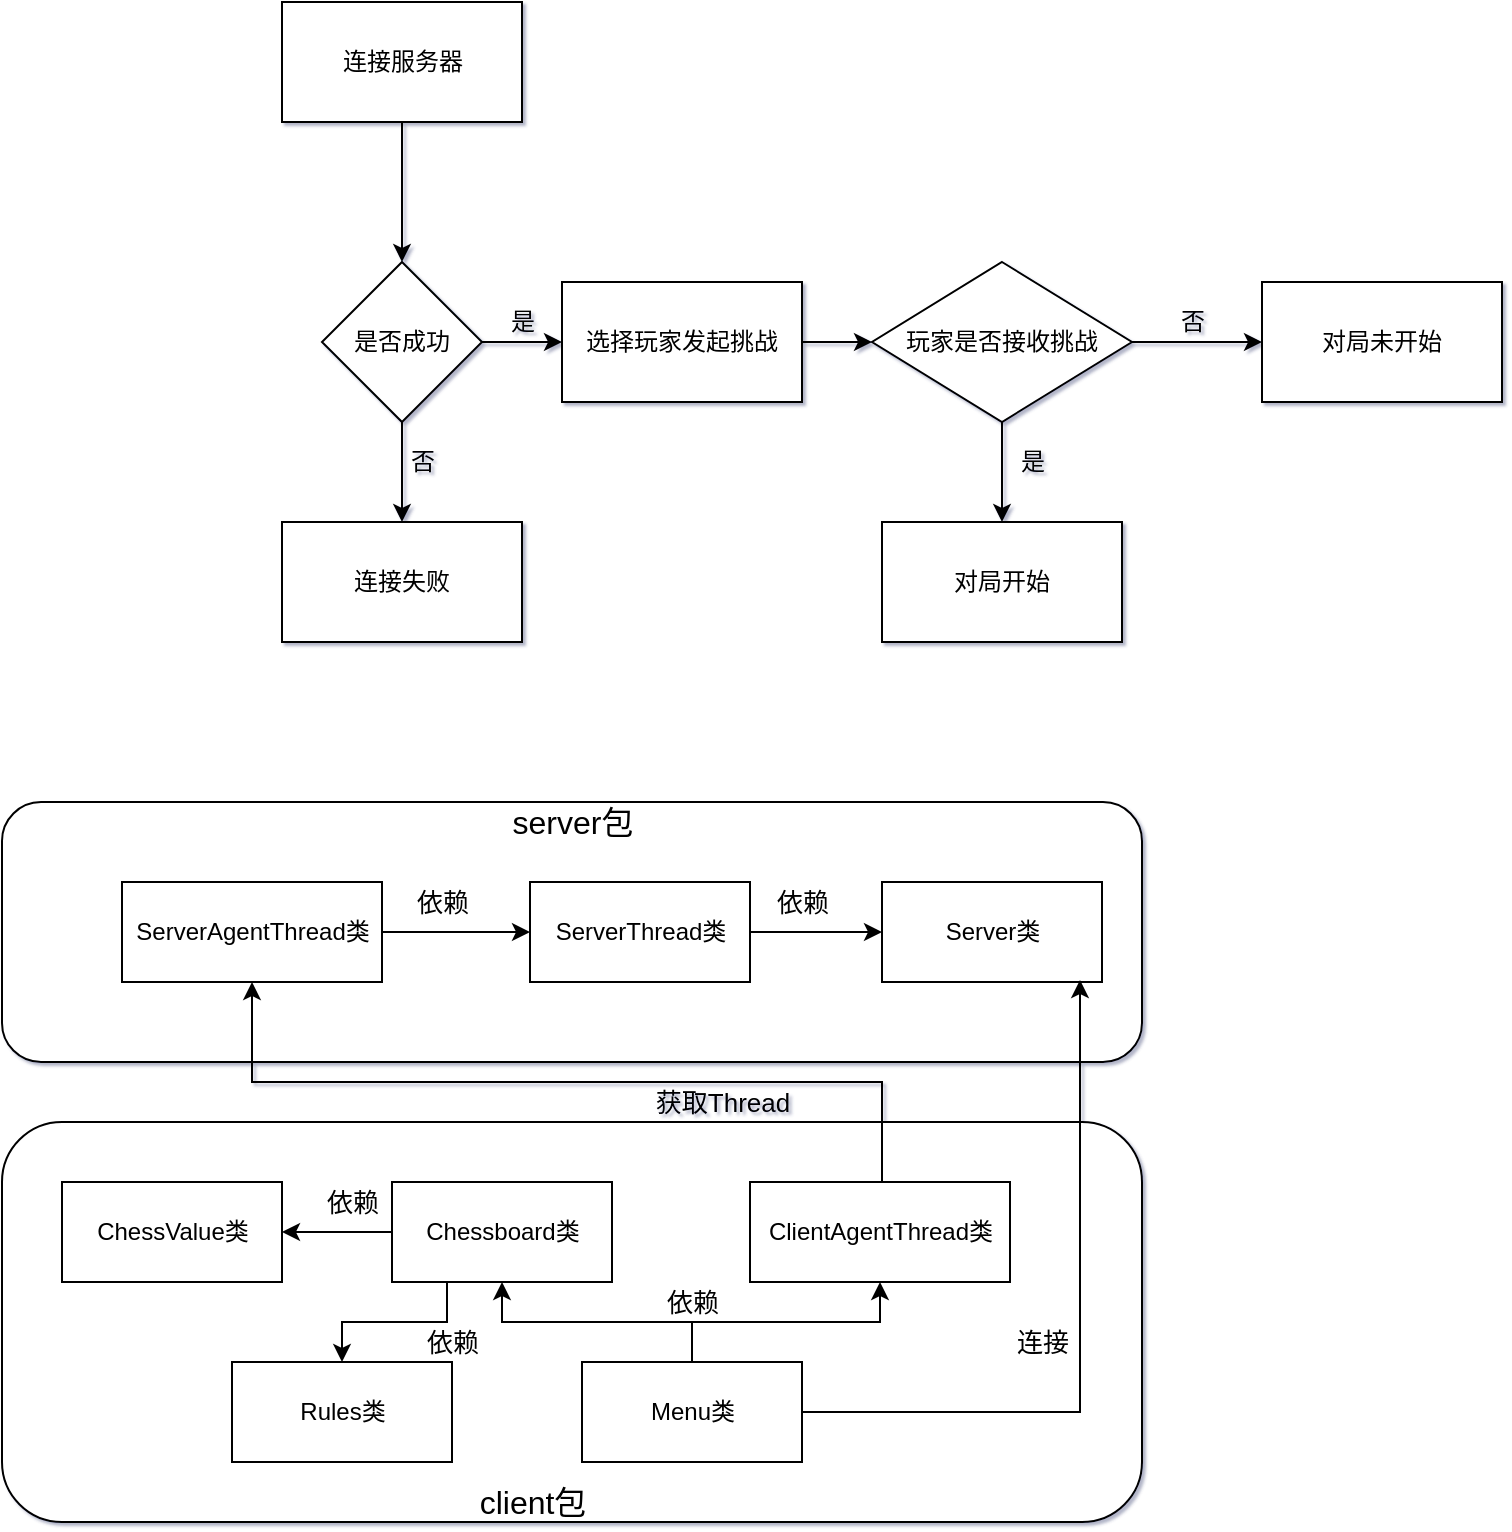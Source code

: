 <mxfile version="18.1.3" type="github">
  <diagram id="6qBIIyij7JlT-GvtMwbE" name="第 1 页">
    <mxGraphModel dx="1122" dy="604" grid="1" gridSize="10" guides="1" tooltips="1" connect="1" arrows="1" fold="1" page="1" pageScale="1" pageWidth="827" pageHeight="1169" background="none" math="0" shadow="1">
      <root>
        <mxCell id="0" />
        <mxCell id="1" parent="0" />
        <mxCell id="x7iVse55aIPZz-lThM-Q-39" value="" style="rounded=1;whiteSpace=wrap;fontSize=16;" vertex="1" parent="1">
          <mxGeometry x="40" y="670" width="570" height="200" as="geometry" />
        </mxCell>
        <mxCell id="x7iVse55aIPZz-lThM-Q-35" value="" style="rounded=1;whiteSpace=wrap;html=1;" vertex="1" parent="1">
          <mxGeometry x="40" y="510" width="570" height="130" as="geometry" />
        </mxCell>
        <mxCell id="x7iVse55aIPZz-lThM-Q-3" value="" style="edgeStyle=orthogonalEdgeStyle;rounded=0;orthogonalLoop=1;jettySize=auto;html=1;" edge="1" parent="1" source="x7iVse55aIPZz-lThM-Q-1" target="x7iVse55aIPZz-lThM-Q-2">
          <mxGeometry relative="1" as="geometry" />
        </mxCell>
        <object label="连接服务器" id="x7iVse55aIPZz-lThM-Q-1">
          <mxCell style="verticalLabelPosition=middle;verticalAlign=middle;html=1;shape=mxgraph.basic.rect;fillColor2=none;strokeWidth=1;size=20;indent=5;labelPosition=center;align=center;" vertex="1" parent="1">
            <mxGeometry x="180" y="110" width="120" height="60" as="geometry" />
          </mxCell>
        </object>
        <mxCell id="x7iVse55aIPZz-lThM-Q-5" value="" style="edgeStyle=orthogonalEdgeStyle;rounded=0;orthogonalLoop=1;jettySize=auto;html=1;" edge="1" parent="1" source="x7iVse55aIPZz-lThM-Q-2" target="x7iVse55aIPZz-lThM-Q-4">
          <mxGeometry relative="1" as="geometry" />
        </mxCell>
        <mxCell id="x7iVse55aIPZz-lThM-Q-7" value="" style="edgeStyle=orthogonalEdgeStyle;rounded=0;orthogonalLoop=1;jettySize=auto;html=1;" edge="1" parent="1" source="x7iVse55aIPZz-lThM-Q-2" target="x7iVse55aIPZz-lThM-Q-6">
          <mxGeometry relative="1" as="geometry" />
        </mxCell>
        <mxCell id="x7iVse55aIPZz-lThM-Q-2" value="是否成功" style="rhombus;whiteSpace=wrap;html=1;strokeWidth=1;" vertex="1" parent="1">
          <mxGeometry x="200" y="240" width="80" height="80" as="geometry" />
        </mxCell>
        <mxCell id="x7iVse55aIPZz-lThM-Q-4" value="连接失败" style="whiteSpace=wrap;html=1;strokeWidth=1;" vertex="1" parent="1">
          <mxGeometry x="180" y="370" width="120" height="60" as="geometry" />
        </mxCell>
        <mxCell id="x7iVse55aIPZz-lThM-Q-11" value="" style="edgeStyle=orthogonalEdgeStyle;rounded=0;orthogonalLoop=1;jettySize=auto;html=1;" edge="1" parent="1" source="x7iVse55aIPZz-lThM-Q-6" target="x7iVse55aIPZz-lThM-Q-10">
          <mxGeometry relative="1" as="geometry" />
        </mxCell>
        <mxCell id="x7iVse55aIPZz-lThM-Q-6" value="选择玩家发起挑战" style="whiteSpace=wrap;html=1;strokeWidth=1;" vertex="1" parent="1">
          <mxGeometry x="320" y="250" width="120" height="60" as="geometry" />
        </mxCell>
        <mxCell id="x7iVse55aIPZz-lThM-Q-8" value="是" style="text;html=1;align=center;verticalAlign=middle;resizable=0;points=[];autosize=1;strokeColor=none;fillColor=none;" vertex="1" parent="1">
          <mxGeometry x="285" y="260" width="30" height="20" as="geometry" />
        </mxCell>
        <mxCell id="x7iVse55aIPZz-lThM-Q-9" value="否" style="text;html=1;align=center;verticalAlign=middle;resizable=0;points=[];autosize=1;strokeColor=none;fillColor=none;" vertex="1" parent="1">
          <mxGeometry x="235" y="330" width="30" height="20" as="geometry" />
        </mxCell>
        <mxCell id="x7iVse55aIPZz-lThM-Q-16" value="" style="edgeStyle=orthogonalEdgeStyle;rounded=0;orthogonalLoop=1;jettySize=auto;html=1;" edge="1" parent="1" source="x7iVse55aIPZz-lThM-Q-10" target="x7iVse55aIPZz-lThM-Q-15">
          <mxGeometry relative="1" as="geometry" />
        </mxCell>
        <mxCell id="x7iVse55aIPZz-lThM-Q-23" value="" style="edgeStyle=orthogonalEdgeStyle;rounded=0;orthogonalLoop=1;jettySize=auto;html=1;" edge="1" parent="1" source="x7iVse55aIPZz-lThM-Q-10" target="x7iVse55aIPZz-lThM-Q-12">
          <mxGeometry relative="1" as="geometry" />
        </mxCell>
        <mxCell id="x7iVse55aIPZz-lThM-Q-10" value="玩家是否接收挑战" style="rhombus;whiteSpace=wrap;html=1;strokeWidth=1;" vertex="1" parent="1">
          <mxGeometry x="475" y="240" width="130" height="80" as="geometry" />
        </mxCell>
        <mxCell id="x7iVse55aIPZz-lThM-Q-12" value="对局开始" style="whiteSpace=wrap;html=1;strokeWidth=1;" vertex="1" parent="1">
          <mxGeometry x="480" y="370" width="120" height="60" as="geometry" />
        </mxCell>
        <mxCell id="x7iVse55aIPZz-lThM-Q-15" value="对局未开始" style="whiteSpace=wrap;html=1;strokeWidth=1;" vertex="1" parent="1">
          <mxGeometry x="670" y="250" width="120" height="60" as="geometry" />
        </mxCell>
        <mxCell id="x7iVse55aIPZz-lThM-Q-17" value="否" style="text;html=1;align=center;verticalAlign=middle;resizable=0;points=[];autosize=1;strokeColor=none;fillColor=none;" vertex="1" parent="1">
          <mxGeometry x="620" y="260" width="30" height="20" as="geometry" />
        </mxCell>
        <mxCell id="x7iVse55aIPZz-lThM-Q-22" value="是" style="text;html=1;align=center;verticalAlign=middle;resizable=0;points=[];autosize=1;strokeColor=none;fillColor=none;" vertex="1" parent="1">
          <mxGeometry x="540" y="330" width="30" height="20" as="geometry" />
        </mxCell>
        <mxCell id="x7iVse55aIPZz-lThM-Q-24" value="Server类" style="html=1;" vertex="1" parent="1">
          <mxGeometry x="480" y="550" width="110" height="50" as="geometry" />
        </mxCell>
        <mxCell id="x7iVse55aIPZz-lThM-Q-52" style="edgeStyle=orthogonalEdgeStyle;rounded=0;orthogonalLoop=1;jettySize=auto;html=1;entryX=0;entryY=0.5;entryDx=0;entryDy=0;fontSize=16;" edge="1" parent="1" source="x7iVse55aIPZz-lThM-Q-27" target="x7iVse55aIPZz-lThM-Q-24">
          <mxGeometry relative="1" as="geometry" />
        </mxCell>
        <mxCell id="x7iVse55aIPZz-lThM-Q-27" value="ServerThread类" style="html=1;" vertex="1" parent="1">
          <mxGeometry x="304" y="550" width="110" height="50" as="geometry" />
        </mxCell>
        <mxCell id="x7iVse55aIPZz-lThM-Q-43" style="edgeStyle=orthogonalEdgeStyle;rounded=0;orthogonalLoop=1;jettySize=auto;html=1;fontSize=16;exitX=0;exitY=0.5;exitDx=0;exitDy=0;" edge="1" parent="1" source="x7iVse55aIPZz-lThM-Q-29" target="x7iVse55aIPZz-lThM-Q-28">
          <mxGeometry relative="1" as="geometry" />
        </mxCell>
        <mxCell id="x7iVse55aIPZz-lThM-Q-28" value="&lt;span lang=&quot;EN-US&quot;&gt;ChessValue&lt;/span&gt;&lt;span&gt;类&lt;/span&gt;" style="html=1;" vertex="1" parent="1">
          <mxGeometry x="70" y="700" width="110" height="50" as="geometry" />
        </mxCell>
        <mxCell id="x7iVse55aIPZz-lThM-Q-29" value="&lt;span lang=&quot;EN-US&quot;&gt;Chessboard&lt;/span&gt;&lt;span&gt;类&lt;/span&gt;" style="html=1;" vertex="1" parent="1">
          <mxGeometry x="235" y="700" width="110" height="50" as="geometry" />
        </mxCell>
        <mxCell id="x7iVse55aIPZz-lThM-Q-45" style="edgeStyle=orthogonalEdgeStyle;rounded=0;orthogonalLoop=1;jettySize=auto;html=1;fontSize=16;" edge="1" parent="1" source="x7iVse55aIPZz-lThM-Q-30" target="x7iVse55aIPZz-lThM-Q-29">
          <mxGeometry relative="1" as="geometry" />
        </mxCell>
        <mxCell id="x7iVse55aIPZz-lThM-Q-46" style="edgeStyle=orthogonalEdgeStyle;rounded=0;orthogonalLoop=1;jettySize=auto;html=1;entryX=0.5;entryY=1;entryDx=0;entryDy=0;fontSize=16;" edge="1" parent="1" source="x7iVse55aIPZz-lThM-Q-30" target="x7iVse55aIPZz-lThM-Q-31">
          <mxGeometry relative="1" as="geometry" />
        </mxCell>
        <mxCell id="x7iVse55aIPZz-lThM-Q-59" style="edgeStyle=orthogonalEdgeStyle;rounded=0;orthogonalLoop=1;jettySize=auto;html=1;fontSize=13;entryX=0.9;entryY=0.98;entryDx=0;entryDy=0;entryPerimeter=0;" edge="1" parent="1" source="x7iVse55aIPZz-lThM-Q-30" target="x7iVse55aIPZz-lThM-Q-24">
          <mxGeometry relative="1" as="geometry">
            <mxPoint x="580" y="620" as="targetPoint" />
          </mxGeometry>
        </mxCell>
        <mxCell id="x7iVse55aIPZz-lThM-Q-30" value="&lt;span lang=&quot;EN-US&quot;&gt;Menu&lt;/span&gt;类" style="html=1;" vertex="1" parent="1">
          <mxGeometry x="330" y="790" width="110" height="50" as="geometry" />
        </mxCell>
        <mxCell id="x7iVse55aIPZz-lThM-Q-61" style="edgeStyle=orthogonalEdgeStyle;rounded=0;orthogonalLoop=1;jettySize=auto;html=1;fontSize=13;entryX=0.5;entryY=1;entryDx=0;entryDy=0;exitX=0.5;exitY=0;exitDx=0;exitDy=0;" edge="1" parent="1" source="x7iVse55aIPZz-lThM-Q-31" target="x7iVse55aIPZz-lThM-Q-32">
          <mxGeometry relative="1" as="geometry">
            <mxPoint x="479" y="650" as="targetPoint" />
            <Array as="points">
              <mxPoint x="480" y="700" />
              <mxPoint x="480" y="650" />
              <mxPoint x="165" y="650" />
            </Array>
          </mxGeometry>
        </mxCell>
        <mxCell id="x7iVse55aIPZz-lThM-Q-31" value="&lt;span lang=&quot;EN-US&quot;&gt;ClientAgentThread&lt;/span&gt;&lt;span&gt;类&lt;/span&gt;" style="html=1;" vertex="1" parent="1">
          <mxGeometry x="414" y="700" width="130" height="50" as="geometry" />
        </mxCell>
        <mxCell id="x7iVse55aIPZz-lThM-Q-51" style="edgeStyle=orthogonalEdgeStyle;rounded=0;orthogonalLoop=1;jettySize=auto;html=1;entryX=0;entryY=0.5;entryDx=0;entryDy=0;fontSize=16;" edge="1" parent="1" source="x7iVse55aIPZz-lThM-Q-32" target="x7iVse55aIPZz-lThM-Q-27">
          <mxGeometry relative="1" as="geometry" />
        </mxCell>
        <mxCell id="x7iVse55aIPZz-lThM-Q-32" value="ServerAgentThread类" style="html=1;" vertex="1" parent="1">
          <mxGeometry x="100" y="550" width="130" height="50" as="geometry" />
        </mxCell>
        <mxCell id="x7iVse55aIPZz-lThM-Q-50" style="edgeStyle=orthogonalEdgeStyle;rounded=0;orthogonalLoop=1;jettySize=auto;html=1;fontSize=16;exitX=0.25;exitY=1;exitDx=0;exitDy=0;" edge="1" parent="1" source="x7iVse55aIPZz-lThM-Q-29" target="x7iVse55aIPZz-lThM-Q-33">
          <mxGeometry relative="1" as="geometry" />
        </mxCell>
        <mxCell id="x7iVse55aIPZz-lThM-Q-33" value="&lt;span lang=&quot;EN-US&quot;&gt;Rules&lt;/span&gt;&lt;span&gt;类&lt;/span&gt;" style="html=1;" vertex="1" parent="1">
          <mxGeometry x="155" y="790" width="110" height="50" as="geometry" />
        </mxCell>
        <mxCell id="x7iVse55aIPZz-lThM-Q-38" value="server包" style="text;html=1;align=center;verticalAlign=middle;resizable=0;points=[];autosize=1;strokeColor=none;fillColor=none;fontSize=16;" vertex="1" parent="1">
          <mxGeometry x="285" y="510" width="80" height="20" as="geometry" />
        </mxCell>
        <mxCell id="x7iVse55aIPZz-lThM-Q-40" value="client包" style="text;html=1;align=center;verticalAlign=middle;resizable=0;points=[];autosize=1;strokeColor=none;fillColor=none;fontSize=16;" vertex="1" parent="1">
          <mxGeometry x="270" y="850" width="70" height="20" as="geometry" />
        </mxCell>
        <mxCell id="x7iVse55aIPZz-lThM-Q-53" value="依赖" style="text;html=1;align=center;verticalAlign=middle;resizable=0;points=[];autosize=1;strokeColor=none;fillColor=none;fontSize=13;" vertex="1" parent="1">
          <mxGeometry x="240" y="550" width="40" height="20" as="geometry" />
        </mxCell>
        <mxCell id="x7iVse55aIPZz-lThM-Q-55" value="依赖" style="text;html=1;align=center;verticalAlign=middle;resizable=0;points=[];autosize=1;strokeColor=none;fillColor=none;fontSize=13;" vertex="1" parent="1">
          <mxGeometry x="420" y="550" width="40" height="20" as="geometry" />
        </mxCell>
        <mxCell id="x7iVse55aIPZz-lThM-Q-56" value="依赖" style="text;html=1;align=center;verticalAlign=middle;resizable=0;points=[];autosize=1;strokeColor=none;fillColor=none;fontSize=13;" vertex="1" parent="1">
          <mxGeometry x="365" y="750" width="40" height="20" as="geometry" />
        </mxCell>
        <mxCell id="x7iVse55aIPZz-lThM-Q-57" value="依赖" style="text;html=1;align=center;verticalAlign=middle;resizable=0;points=[];autosize=1;strokeColor=none;fillColor=none;fontSize=13;" vertex="1" parent="1">
          <mxGeometry x="245" y="770" width="40" height="20" as="geometry" />
        </mxCell>
        <mxCell id="x7iVse55aIPZz-lThM-Q-58" value="依赖" style="text;html=1;align=center;verticalAlign=middle;resizable=0;points=[];autosize=1;strokeColor=none;fillColor=none;fontSize=13;" vertex="1" parent="1">
          <mxGeometry x="195" y="700" width="40" height="20" as="geometry" />
        </mxCell>
        <mxCell id="x7iVse55aIPZz-lThM-Q-60" value="连接" style="text;html=1;align=center;verticalAlign=middle;resizable=0;points=[];autosize=1;strokeColor=none;fillColor=none;fontSize=13;" vertex="1" parent="1">
          <mxGeometry x="540" y="770" width="40" height="20" as="geometry" />
        </mxCell>
        <mxCell id="x7iVse55aIPZz-lThM-Q-62" value="获取Thread" style="text;html=1;align=center;verticalAlign=middle;resizable=0;points=[];autosize=1;strokeColor=none;fillColor=none;fontSize=13;" vertex="1" parent="1">
          <mxGeometry x="360" y="650" width="80" height="20" as="geometry" />
        </mxCell>
      </root>
    </mxGraphModel>
  </diagram>
</mxfile>
